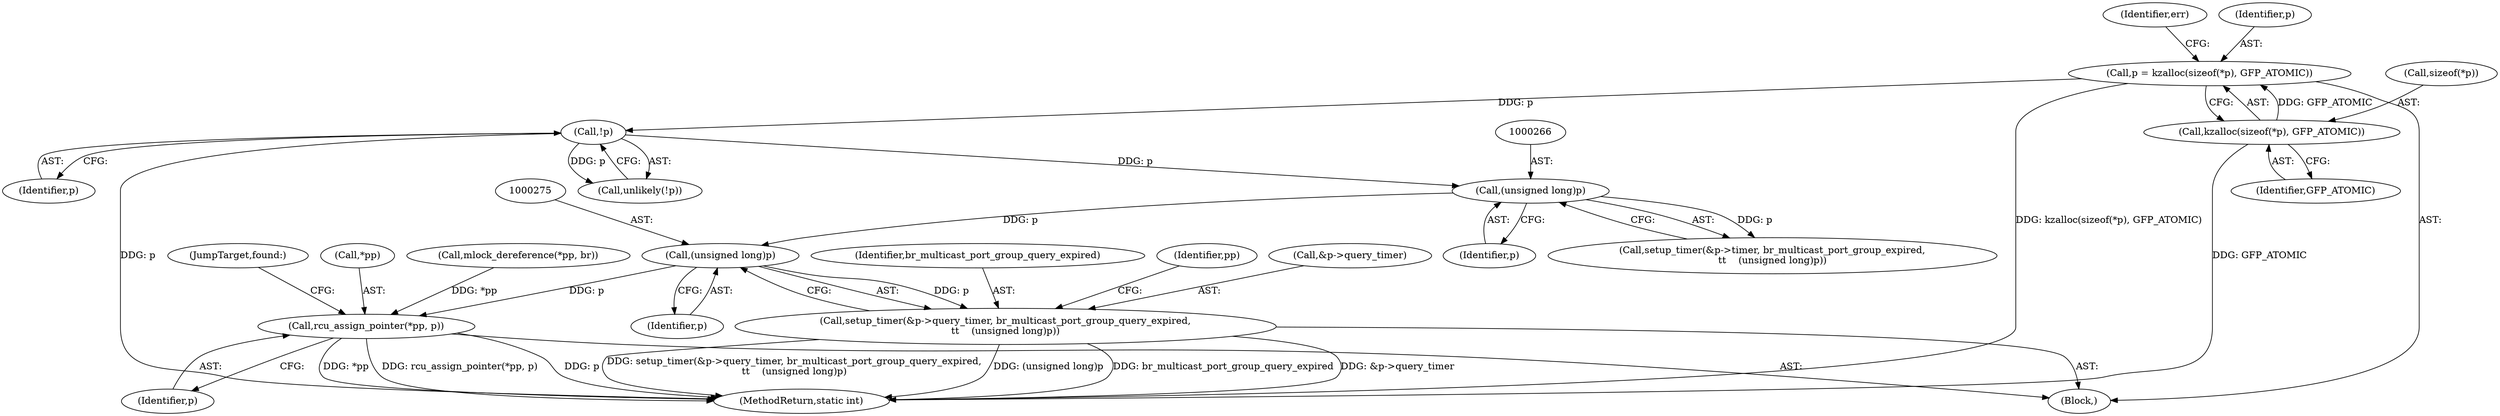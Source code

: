 digraph "0_linux_6b0d6a9b4296fa16a28d10d416db7a770fc03287@pointer" {
"1000274" [label="(Call,(unsigned long)p)"];
"1000265" [label="(Call,(unsigned long)p)"];
"1000230" [label="(Call,!p)"];
"1000217" [label="(Call,p = kzalloc(sizeof(*p), GFP_ATOMIC))"];
"1000219" [label="(Call,kzalloc(sizeof(*p), GFP_ATOMIC))"];
"1000268" [label="(Call,setup_timer(&p->query_timer, br_multicast_port_group_query_expired,\n\t\t    (unsigned long)p))"];
"1000277" [label="(Call,rcu_assign_pointer(*pp, p))"];
"1000223" [label="(Identifier,GFP_ATOMIC)"];
"1000104" [label="(Block,)"];
"1000277" [label="(Call,rcu_assign_pointer(*pp, p))"];
"1000230" [label="(Call,!p)"];
"1000187" [label="(Call,mlock_dereference(*pp, br))"];
"1000225" [label="(Identifier,err)"];
"1000276" [label="(Identifier,p)"];
"1000281" [label="(JumpTarget,found:)"];
"1000231" [label="(Identifier,p)"];
"1000274" [label="(Call,(unsigned long)p)"];
"1000218" [label="(Identifier,p)"];
"1000268" [label="(Call,setup_timer(&p->query_timer, br_multicast_port_group_query_expired,\n\t\t    (unsigned long)p))"];
"1000265" [label="(Call,(unsigned long)p)"];
"1000219" [label="(Call,kzalloc(sizeof(*p), GFP_ATOMIC))"];
"1000220" [label="(Call,sizeof(*p))"];
"1000259" [label="(Call,setup_timer(&p->timer, br_multicast_port_group_expired,\n\t\t    (unsigned long)p))"];
"1000304" [label="(MethodReturn,static int)"];
"1000280" [label="(Identifier,p)"];
"1000269" [label="(Call,&p->query_timer)"];
"1000273" [label="(Identifier,br_multicast_port_group_query_expired)"];
"1000267" [label="(Identifier,p)"];
"1000229" [label="(Call,unlikely(!p))"];
"1000217" [label="(Call,p = kzalloc(sizeof(*p), GFP_ATOMIC))"];
"1000278" [label="(Call,*pp)"];
"1000279" [label="(Identifier,pp)"];
"1000274" -> "1000268"  [label="AST: "];
"1000274" -> "1000276"  [label="CFG: "];
"1000275" -> "1000274"  [label="AST: "];
"1000276" -> "1000274"  [label="AST: "];
"1000268" -> "1000274"  [label="CFG: "];
"1000274" -> "1000268"  [label="DDG: p"];
"1000265" -> "1000274"  [label="DDG: p"];
"1000274" -> "1000277"  [label="DDG: p"];
"1000265" -> "1000259"  [label="AST: "];
"1000265" -> "1000267"  [label="CFG: "];
"1000266" -> "1000265"  [label="AST: "];
"1000267" -> "1000265"  [label="AST: "];
"1000259" -> "1000265"  [label="CFG: "];
"1000265" -> "1000259"  [label="DDG: p"];
"1000230" -> "1000265"  [label="DDG: p"];
"1000230" -> "1000229"  [label="AST: "];
"1000230" -> "1000231"  [label="CFG: "];
"1000231" -> "1000230"  [label="AST: "];
"1000229" -> "1000230"  [label="CFG: "];
"1000230" -> "1000304"  [label="DDG: p"];
"1000230" -> "1000229"  [label="DDG: p"];
"1000217" -> "1000230"  [label="DDG: p"];
"1000217" -> "1000104"  [label="AST: "];
"1000217" -> "1000219"  [label="CFG: "];
"1000218" -> "1000217"  [label="AST: "];
"1000219" -> "1000217"  [label="AST: "];
"1000225" -> "1000217"  [label="CFG: "];
"1000217" -> "1000304"  [label="DDG: kzalloc(sizeof(*p), GFP_ATOMIC)"];
"1000219" -> "1000217"  [label="DDG: GFP_ATOMIC"];
"1000219" -> "1000223"  [label="CFG: "];
"1000220" -> "1000219"  [label="AST: "];
"1000223" -> "1000219"  [label="AST: "];
"1000219" -> "1000304"  [label="DDG: GFP_ATOMIC"];
"1000268" -> "1000104"  [label="AST: "];
"1000269" -> "1000268"  [label="AST: "];
"1000273" -> "1000268"  [label="AST: "];
"1000279" -> "1000268"  [label="CFG: "];
"1000268" -> "1000304"  [label="DDG: br_multicast_port_group_query_expired"];
"1000268" -> "1000304"  [label="DDG: &p->query_timer"];
"1000268" -> "1000304"  [label="DDG: setup_timer(&p->query_timer, br_multicast_port_group_query_expired,\n\t\t    (unsigned long)p)"];
"1000268" -> "1000304"  [label="DDG: (unsigned long)p"];
"1000277" -> "1000104"  [label="AST: "];
"1000277" -> "1000280"  [label="CFG: "];
"1000278" -> "1000277"  [label="AST: "];
"1000280" -> "1000277"  [label="AST: "];
"1000281" -> "1000277"  [label="CFG: "];
"1000277" -> "1000304"  [label="DDG: p"];
"1000277" -> "1000304"  [label="DDG: *pp"];
"1000277" -> "1000304"  [label="DDG: rcu_assign_pointer(*pp, p)"];
"1000187" -> "1000277"  [label="DDG: *pp"];
}

